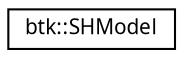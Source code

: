 digraph G
{
  edge [fontname="FreeSans.ttf",fontsize="10",labelfontname="FreeSans.ttf",labelfontsize="10"];
  node [fontname="FreeSans.ttf",fontsize="10",shape=record];
  rankdir=LR;
  Node1 [label="btk::SHModel",height=0.2,width=0.4,color="black", fillcolor="white", style="filled",URL="$classbtk_1_1_s_h_model.html",tooltip="Continuous model of diffusion."];
}
